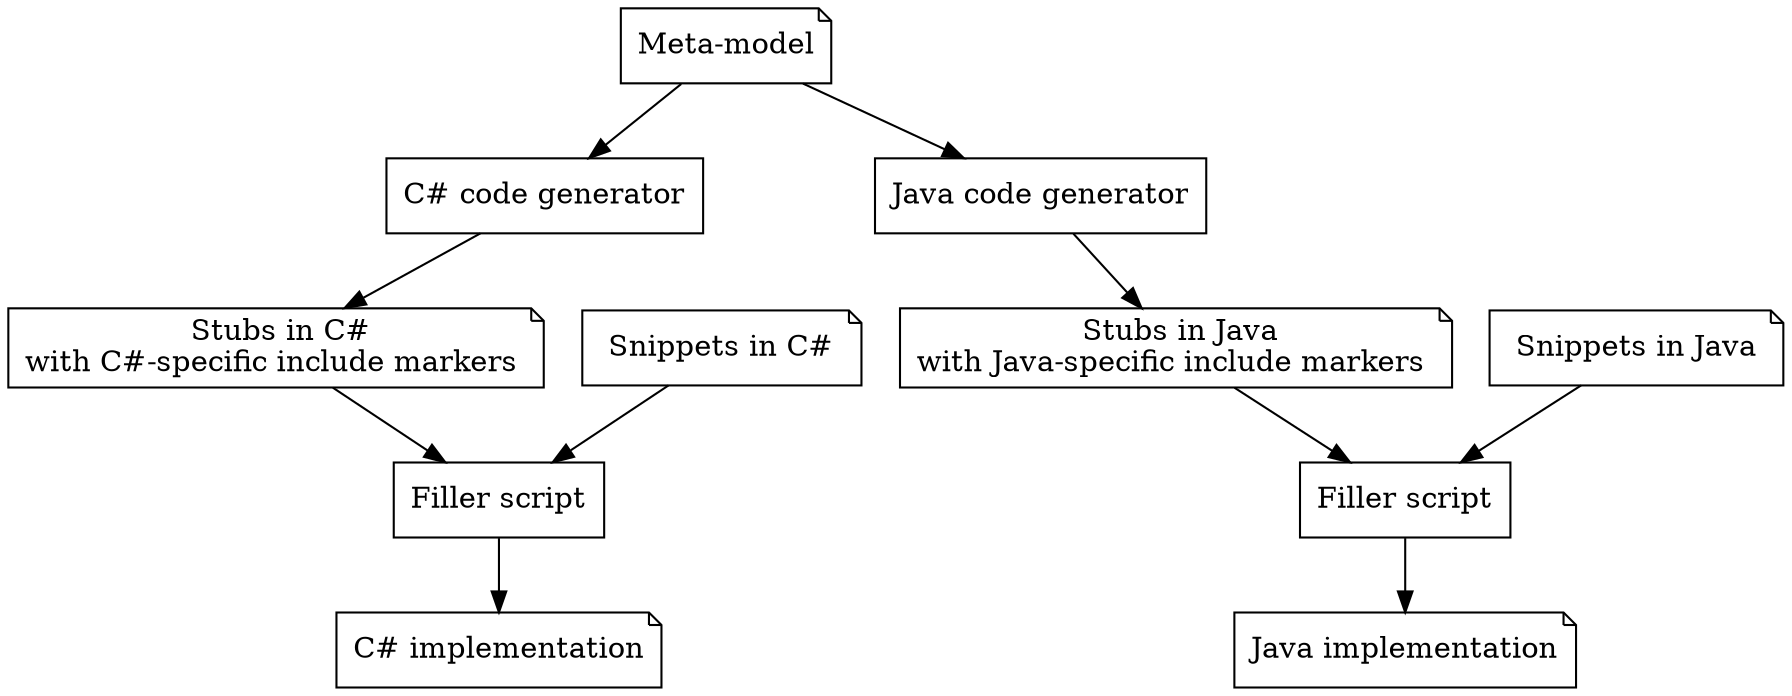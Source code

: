 digraph G {
    meta_model [label="Meta-model", shape=note ]
    
    csharp_code_generator [label="C# code generator", shape=box ]
    
    csharp_stubs [label=< Stubs in C#<br/>with C#-specific include markers >, shape=note ];

    csharp_snippets [ label=< Snippets in C# >, shape=note ]
    
    csharp_filler_script [ label="Filler script", shape=box ]
    
    csharp_implementation [ label="C# implementation", shape=note ]
    
    java_code_generator [label="Java code generator", shape=box ]
    
    java_stubs [label=< Stubs in Java<br/>with Java-specific include markers >, shape=note ];

    java_snippets [ label=< Snippets in Java >, shape=note ]
    
    java_filler_script [ label="Filler script", shape=box ]
    
    java_implementation [ label="Java implementation", shape=note ]

    meta_model -> csharp_code_generator
    csharp_code_generator -> csharp_stubs
    csharp_stubs -> csharp_filler_script
    csharp_snippets -> csharp_filler_script
    csharp_filler_script -> csharp_implementation

    meta_model -> java_code_generator
    java_code_generator -> java_stubs
    java_stubs -> java_filler_script
    java_snippets -> java_filler_script
    java_filler_script -> java_implementation
}

